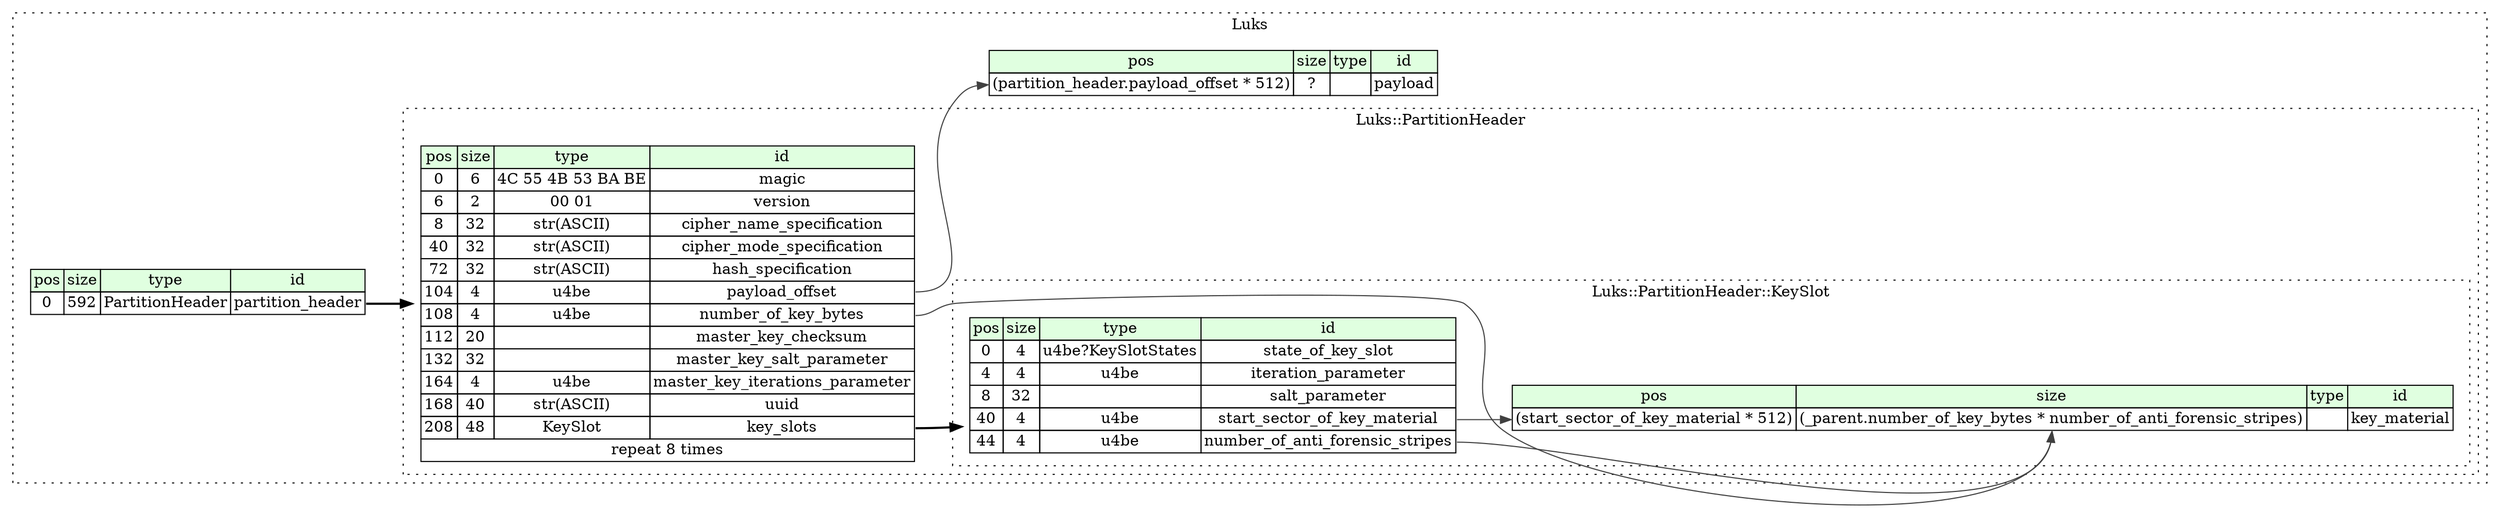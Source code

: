 digraph {
	rankdir=LR;
	node [shape=plaintext];
	subgraph cluster__luks {
		label="Luks";
		graph[style=dotted];

		luks__seq [label=<<TABLE BORDER="0" CELLBORDER="1" CELLSPACING="0">
			<TR><TD BGCOLOR="#E0FFE0">pos</TD><TD BGCOLOR="#E0FFE0">size</TD><TD BGCOLOR="#E0FFE0">type</TD><TD BGCOLOR="#E0FFE0">id</TD></TR>
			<TR><TD PORT="partition_header_pos">0</TD><TD PORT="partition_header_size">592</TD><TD>PartitionHeader</TD><TD PORT="partition_header_type">partition_header</TD></TR>
		</TABLE>>];
		luks__inst__payload [label=<<TABLE BORDER="0" CELLBORDER="1" CELLSPACING="0">
			<TR><TD BGCOLOR="#E0FFE0">pos</TD><TD BGCOLOR="#E0FFE0">size</TD><TD BGCOLOR="#E0FFE0">type</TD><TD BGCOLOR="#E0FFE0">id</TD></TR>
			<TR><TD PORT="payload_pos">(partition_header.payload_offset * 512)</TD><TD PORT="payload_size">?</TD><TD></TD><TD PORT="payload_type">payload</TD></TR>
		</TABLE>>];
		subgraph cluster__partition_header {
			label="Luks::PartitionHeader";
			graph[style=dotted];

			partition_header__seq [label=<<TABLE BORDER="0" CELLBORDER="1" CELLSPACING="0">
				<TR><TD BGCOLOR="#E0FFE0">pos</TD><TD BGCOLOR="#E0FFE0">size</TD><TD BGCOLOR="#E0FFE0">type</TD><TD BGCOLOR="#E0FFE0">id</TD></TR>
				<TR><TD PORT="magic_pos">0</TD><TD PORT="magic_size">6</TD><TD>4C 55 4B 53 BA BE</TD><TD PORT="magic_type">magic</TD></TR>
				<TR><TD PORT="version_pos">6</TD><TD PORT="version_size">2</TD><TD>00 01</TD><TD PORT="version_type">version</TD></TR>
				<TR><TD PORT="cipher_name_specification_pos">8</TD><TD PORT="cipher_name_specification_size">32</TD><TD>str(ASCII)</TD><TD PORT="cipher_name_specification_type">cipher_name_specification</TD></TR>
				<TR><TD PORT="cipher_mode_specification_pos">40</TD><TD PORT="cipher_mode_specification_size">32</TD><TD>str(ASCII)</TD><TD PORT="cipher_mode_specification_type">cipher_mode_specification</TD></TR>
				<TR><TD PORT="hash_specification_pos">72</TD><TD PORT="hash_specification_size">32</TD><TD>str(ASCII)</TD><TD PORT="hash_specification_type">hash_specification</TD></TR>
				<TR><TD PORT="payload_offset_pos">104</TD><TD PORT="payload_offset_size">4</TD><TD>u4be</TD><TD PORT="payload_offset_type">payload_offset</TD></TR>
				<TR><TD PORT="number_of_key_bytes_pos">108</TD><TD PORT="number_of_key_bytes_size">4</TD><TD>u4be</TD><TD PORT="number_of_key_bytes_type">number_of_key_bytes</TD></TR>
				<TR><TD PORT="master_key_checksum_pos">112</TD><TD PORT="master_key_checksum_size">20</TD><TD></TD><TD PORT="master_key_checksum_type">master_key_checksum</TD></TR>
				<TR><TD PORT="master_key_salt_parameter_pos">132</TD><TD PORT="master_key_salt_parameter_size">32</TD><TD></TD><TD PORT="master_key_salt_parameter_type">master_key_salt_parameter</TD></TR>
				<TR><TD PORT="master_key_iterations_parameter_pos">164</TD><TD PORT="master_key_iterations_parameter_size">4</TD><TD>u4be</TD><TD PORT="master_key_iterations_parameter_type">master_key_iterations_parameter</TD></TR>
				<TR><TD PORT="uuid_pos">168</TD><TD PORT="uuid_size">40</TD><TD>str(ASCII)</TD><TD PORT="uuid_type">uuid</TD></TR>
				<TR><TD PORT="key_slots_pos">208</TD><TD PORT="key_slots_size">48</TD><TD>KeySlot</TD><TD PORT="key_slots_type">key_slots</TD></TR>
				<TR><TD COLSPAN="4" PORT="key_slots__repeat">repeat 8 times</TD></TR>
			</TABLE>>];
			subgraph cluster__key_slot {
				label="Luks::PartitionHeader::KeySlot";
				graph[style=dotted];

				key_slot__seq [label=<<TABLE BORDER="0" CELLBORDER="1" CELLSPACING="0">
					<TR><TD BGCOLOR="#E0FFE0">pos</TD><TD BGCOLOR="#E0FFE0">size</TD><TD BGCOLOR="#E0FFE0">type</TD><TD BGCOLOR="#E0FFE0">id</TD></TR>
					<TR><TD PORT="state_of_key_slot_pos">0</TD><TD PORT="state_of_key_slot_size">4</TD><TD>u4be?KeySlotStates</TD><TD PORT="state_of_key_slot_type">state_of_key_slot</TD></TR>
					<TR><TD PORT="iteration_parameter_pos">4</TD><TD PORT="iteration_parameter_size">4</TD><TD>u4be</TD><TD PORT="iteration_parameter_type">iteration_parameter</TD></TR>
					<TR><TD PORT="salt_parameter_pos">8</TD><TD PORT="salt_parameter_size">32</TD><TD></TD><TD PORT="salt_parameter_type">salt_parameter</TD></TR>
					<TR><TD PORT="start_sector_of_key_material_pos">40</TD><TD PORT="start_sector_of_key_material_size">4</TD><TD>u4be</TD><TD PORT="start_sector_of_key_material_type">start_sector_of_key_material</TD></TR>
					<TR><TD PORT="number_of_anti_forensic_stripes_pos">44</TD><TD PORT="number_of_anti_forensic_stripes_size">4</TD><TD>u4be</TD><TD PORT="number_of_anti_forensic_stripes_type">number_of_anti_forensic_stripes</TD></TR>
				</TABLE>>];
				key_slot__inst__key_material [label=<<TABLE BORDER="0" CELLBORDER="1" CELLSPACING="0">
					<TR><TD BGCOLOR="#E0FFE0">pos</TD><TD BGCOLOR="#E0FFE0">size</TD><TD BGCOLOR="#E0FFE0">type</TD><TD BGCOLOR="#E0FFE0">id</TD></TR>
					<TR><TD PORT="key_material_pos">(start_sector_of_key_material * 512)</TD><TD PORT="key_material_size">(_parent.number_of_key_bytes * number_of_anti_forensic_stripes)</TD><TD></TD><TD PORT="key_material_type">key_material</TD></TR>
				</TABLE>>];
			}
		}
	}
	luks__seq:partition_header_type -> partition_header__seq [style=bold];
	partition_header__seq:payload_offset_type -> luks__inst__payload:payload_pos [color="#404040"];
	partition_header__seq:key_slots_type -> key_slot__seq [style=bold];
	key_slot__seq:start_sector_of_key_material_type -> key_slot__inst__key_material:key_material_pos [color="#404040"];
	partition_header__seq:number_of_key_bytes_type -> key_slot__inst__key_material:key_material_size [color="#404040"];
	key_slot__seq:number_of_anti_forensic_stripes_type -> key_slot__inst__key_material:key_material_size [color="#404040"];
}
